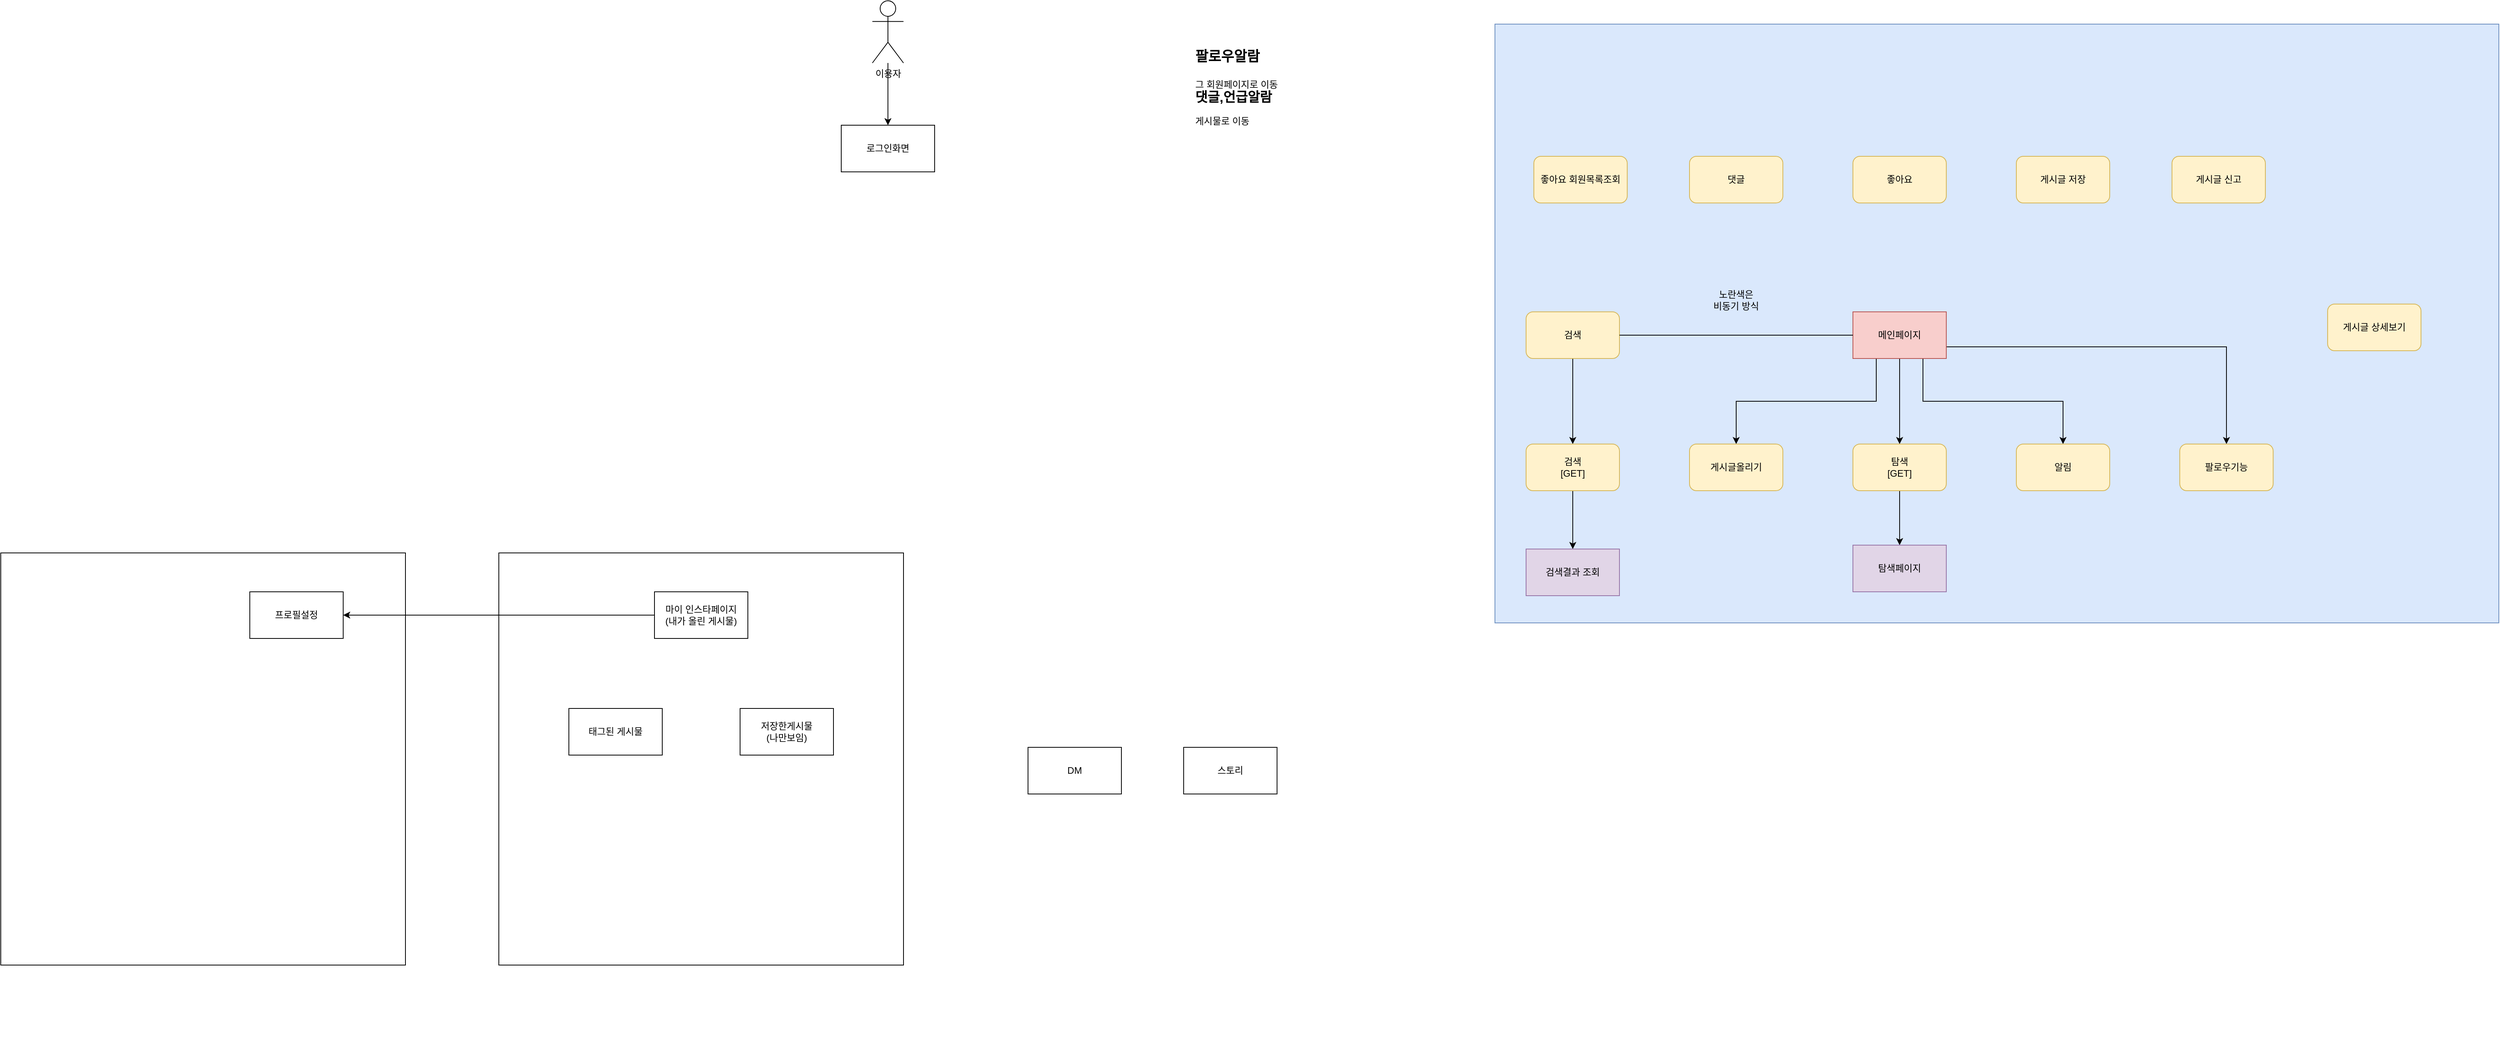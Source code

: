 <mxfile version="20.0.1" type="github">
  <diagram id="C5RBs43oDa-KdzZeNtuy" name="Page-1">
    <mxGraphModel dx="2622" dy="839" grid="1" gridSize="10" guides="1" tooltips="1" connect="1" arrows="1" fold="1" page="0" pageScale="1" pageWidth="827" pageHeight="1169" background="none" math="0" shadow="0">
      <root>
        <mxCell id="WIyWlLk6GJQsqaUBKTNV-0" />
        <mxCell id="WIyWlLk6GJQsqaUBKTNV-1" parent="WIyWlLk6GJQsqaUBKTNV-0" />
        <mxCell id="FNAXSsXNym43bbF-GF6k-14" value="" style="rounded=0;whiteSpace=wrap;html=1;fillColor=#dae8fc;strokeColor=#6c8ebf;" parent="WIyWlLk6GJQsqaUBKTNV-1" vertex="1">
          <mxGeometry x="720" y="70" width="1290" height="770" as="geometry" />
        </mxCell>
        <mxCell id="J_sU891s8MT5SBKR55Ze-5" value="" style="rounded=0;whiteSpace=wrap;html=1;" parent="WIyWlLk6GJQsqaUBKTNV-1" vertex="1">
          <mxGeometry x="-1200" y="750" width="520" height="530" as="geometry" />
        </mxCell>
        <mxCell id="J_sU891s8MT5SBKR55Ze-0" value="" style="rounded=0;whiteSpace=wrap;html=1;" parent="WIyWlLk6GJQsqaUBKTNV-1" vertex="1">
          <mxGeometry x="-560" y="750" width="520" height="530" as="geometry" />
        </mxCell>
        <mxCell id="Uz_6PqyY0tcn0quGZGD0-0" value="DM" style="rounded=0;whiteSpace=wrap;html=1;" parent="WIyWlLk6GJQsqaUBKTNV-1" vertex="1">
          <mxGeometry x="120" y="1000" width="120" height="60" as="geometry" />
        </mxCell>
        <mxCell id="J_sU891s8MT5SBKR55Ze-6" value="" style="edgeStyle=orthogonalEdgeStyle;rounded=0;orthogonalLoop=1;jettySize=auto;html=1;" parent="WIyWlLk6GJQsqaUBKTNV-1" source="Uz_6PqyY0tcn0quGZGD0-1" target="Uz_6PqyY0tcn0quGZGD0-2" edge="1">
          <mxGeometry relative="1" as="geometry" />
        </mxCell>
        <mxCell id="Uz_6PqyY0tcn0quGZGD0-1" value="이용자" style="shape=umlActor;verticalLabelPosition=bottom;verticalAlign=top;html=1;outlineConnect=0;" parent="WIyWlLk6GJQsqaUBKTNV-1" vertex="1">
          <mxGeometry x="-80" y="40" width="40" height="80" as="geometry" />
        </mxCell>
        <mxCell id="Uz_6PqyY0tcn0quGZGD0-2" value="로그인화면" style="rounded=0;whiteSpace=wrap;html=1;" parent="WIyWlLk6GJQsqaUBKTNV-1" vertex="1">
          <mxGeometry x="-120" y="200" width="120" height="60" as="geometry" />
        </mxCell>
        <mxCell id="J_sU891s8MT5SBKR55Ze-4" style="edgeStyle=orthogonalEdgeStyle;rounded=0;orthogonalLoop=1;jettySize=auto;html=1;exitX=0;exitY=0.5;exitDx=0;exitDy=0;entryX=1;entryY=0.5;entryDx=0;entryDy=0;" parent="WIyWlLk6GJQsqaUBKTNV-1" source="Q_j-_wuTV0GQLxaStVmY-2" target="J_sU891s8MT5SBKR55Ze-2" edge="1">
          <mxGeometry relative="1" as="geometry" />
        </mxCell>
        <mxCell id="Q_j-_wuTV0GQLxaStVmY-2" value="마이 인스타페이지&lt;br&gt;(내가 올린 게시물)" style="rounded=0;whiteSpace=wrap;html=1;" parent="WIyWlLk6GJQsqaUBKTNV-1" vertex="1">
          <mxGeometry x="-360" y="800" width="120" height="60" as="geometry" />
        </mxCell>
        <mxCell id="FNAXSsXNym43bbF-GF6k-3" style="edgeStyle=orthogonalEdgeStyle;rounded=0;orthogonalLoop=1;jettySize=auto;html=1;exitX=0.5;exitY=1;exitDx=0;exitDy=0;entryX=0.5;entryY=0;entryDx=0;entryDy=0;startArrow=none;" parent="WIyWlLk6GJQsqaUBKTNV-1" source="w0gMYoG-W__EQ2wW945n-2" target="Q_j-_wuTV0GQLxaStVmY-13" edge="1">
          <mxGeometry relative="1" as="geometry" />
        </mxCell>
        <mxCell id="FNAXSsXNym43bbF-GF6k-4" style="edgeStyle=orthogonalEdgeStyle;rounded=0;orthogonalLoop=1;jettySize=auto;html=1;exitX=0.25;exitY=1;exitDx=0;exitDy=0;entryX=0.5;entryY=0;entryDx=0;entryDy=0;" parent="WIyWlLk6GJQsqaUBKTNV-1" source="Q_j-_wuTV0GQLxaStVmY-3" target="Q_j-_wuTV0GQLxaStVmY-12" edge="1">
          <mxGeometry relative="1" as="geometry" />
        </mxCell>
        <mxCell id="FNAXSsXNym43bbF-GF6k-5" style="edgeStyle=orthogonalEdgeStyle;rounded=0;orthogonalLoop=1;jettySize=auto;html=1;exitX=0.5;exitY=1;exitDx=0;exitDy=0;entryX=0.5;entryY=0;entryDx=0;entryDy=0;" parent="WIyWlLk6GJQsqaUBKTNV-1" source="Q_j-_wuTV0GQLxaStVmY-3" target="Rnww4ulCroVe9aTcgUfq-0" edge="1">
          <mxGeometry relative="1" as="geometry" />
        </mxCell>
        <mxCell id="FNAXSsXNym43bbF-GF6k-6" style="edgeStyle=orthogonalEdgeStyle;rounded=0;orthogonalLoop=1;jettySize=auto;html=1;exitX=0.75;exitY=1;exitDx=0;exitDy=0;" parent="WIyWlLk6GJQsqaUBKTNV-1" source="Q_j-_wuTV0GQLxaStVmY-3" target="Q_j-_wuTV0GQLxaStVmY-10" edge="1">
          <mxGeometry relative="1" as="geometry" />
        </mxCell>
        <mxCell id="FNAXSsXNym43bbF-GF6k-7" style="edgeStyle=orthogonalEdgeStyle;rounded=0;orthogonalLoop=1;jettySize=auto;html=1;exitX=1;exitY=0.75;exitDx=0;exitDy=0;" parent="WIyWlLk6GJQsqaUBKTNV-1" source="Q_j-_wuTV0GQLxaStVmY-3" target="Q_j-_wuTV0GQLxaStVmY-9" edge="1">
          <mxGeometry relative="1" as="geometry" />
        </mxCell>
        <mxCell id="Q_j-_wuTV0GQLxaStVmY-3" value="메인페이지" style="rounded=0;whiteSpace=wrap;html=1;fillColor=#f8cecc;strokeColor=#b85450;" parent="WIyWlLk6GJQsqaUBKTNV-1" vertex="1">
          <mxGeometry x="1180" y="440" width="120" height="60" as="geometry" />
        </mxCell>
        <mxCell id="Q_j-_wuTV0GQLxaStVmY-8" value="스토리" style="rounded=0;whiteSpace=wrap;html=1;" parent="WIyWlLk6GJQsqaUBKTNV-1" vertex="1">
          <mxGeometry x="320" y="1000" width="120" height="60" as="geometry" />
        </mxCell>
        <mxCell id="Q_j-_wuTV0GQLxaStVmY-9" value="팔로우기능" style="rounded=1;whiteSpace=wrap;html=1;fillColor=#fff2cc;strokeColor=#d6b656;" parent="WIyWlLk6GJQsqaUBKTNV-1" vertex="1">
          <mxGeometry x="1600" y="610" width="120" height="60" as="geometry" />
        </mxCell>
        <mxCell id="Q_j-_wuTV0GQLxaStVmY-10" value="알림" style="rounded=1;whiteSpace=wrap;html=1;fillColor=#fff2cc;strokeColor=#d6b656;" parent="WIyWlLk6GJQsqaUBKTNV-1" vertex="1">
          <mxGeometry x="1390" y="610" width="120" height="60" as="geometry" />
        </mxCell>
        <mxCell id="Q_j-_wuTV0GQLxaStVmY-12" value="게시글올리기" style="rounded=1;whiteSpace=wrap;html=1;fillColor=#fff2cc;strokeColor=#d6b656;" parent="WIyWlLk6GJQsqaUBKTNV-1" vertex="1">
          <mxGeometry x="970" y="610" width="120" height="60" as="geometry" />
        </mxCell>
        <mxCell id="FNAXSsXNym43bbF-GF6k-20" style="edgeStyle=orthogonalEdgeStyle;rounded=0;orthogonalLoop=1;jettySize=auto;html=1;exitX=0.5;exitY=1;exitDx=0;exitDy=0;entryX=0.5;entryY=0;entryDx=0;entryDy=0;" parent="WIyWlLk6GJQsqaUBKTNV-1" source="Q_j-_wuTV0GQLxaStVmY-13" target="FNAXSsXNym43bbF-GF6k-19" edge="1">
          <mxGeometry relative="1" as="geometry" />
        </mxCell>
        <mxCell id="Q_j-_wuTV0GQLxaStVmY-13" value="검색&lt;br&gt;[GET]" style="rounded=1;whiteSpace=wrap;html=1;fillColor=#fff2cc;strokeColor=#d6b656;" parent="WIyWlLk6GJQsqaUBKTNV-1" vertex="1">
          <mxGeometry x="760" y="610" width="120" height="60" as="geometry" />
        </mxCell>
        <mxCell id="Q_j-_wuTV0GQLxaStVmY-19" value="저장한게시물&lt;br&gt;(나만보임)" style="rounded=0;whiteSpace=wrap;html=1;" parent="WIyWlLk6GJQsqaUBKTNV-1" vertex="1">
          <mxGeometry x="-250" y="950" width="120" height="60" as="geometry" />
        </mxCell>
        <mxCell id="Q_j-_wuTV0GQLxaStVmY-20" value="태그된 게시물" style="rounded=0;whiteSpace=wrap;html=1;" parent="WIyWlLk6GJQsqaUBKTNV-1" vertex="1">
          <mxGeometry x="-470" y="950" width="120" height="60" as="geometry" />
        </mxCell>
        <mxCell id="Q_j-_wuTV0GQLxaStVmY-26" style="edgeStyle=orthogonalEdgeStyle;rounded=0;orthogonalLoop=1;jettySize=auto;html=1;exitX=0.5;exitY=1;exitDx=0;exitDy=0;" parent="WIyWlLk6GJQsqaUBKTNV-1" edge="1">
          <mxGeometry relative="1" as="geometry">
            <mxPoint x="720.0" y="190" as="sourcePoint" />
            <mxPoint x="720.0" y="190" as="targetPoint" />
          </mxGeometry>
        </mxCell>
        <mxCell id="Q_j-_wuTV0GQLxaStVmY-27" value="&lt;h1&gt;&lt;font style=&quot;font-size: 18px;&quot;&gt;팔로우알람&lt;/font&gt;&lt;/h1&gt;&lt;div&gt;그 회원페이지로 이동&lt;/div&gt;&lt;div style=&quot;font-size: 17px;&quot;&gt;&lt;b&gt;댓글,언급알람&lt;/b&gt;&lt;/div&gt;&lt;div style=&quot;font-size: 10px;&quot;&gt;&lt;br&gt;&lt;/div&gt;&lt;div style=&quot;&quot;&gt;&lt;font style=&quot;font-size: 12px;&quot;&gt;게시물로 이동&lt;/font&gt;&lt;/div&gt;" style="text;html=1;strokeColor=none;fillColor=none;spacing=5;spacingTop=-20;whiteSpace=wrap;overflow=hidden;rounded=0;" parent="WIyWlLk6GJQsqaUBKTNV-1" vertex="1">
          <mxGeometry x="330" y="90" width="190" height="120" as="geometry" />
        </mxCell>
        <mxCell id="J_sU891s8MT5SBKR55Ze-2" value="프로필설정" style="rounded=0;whiteSpace=wrap;html=1;" parent="WIyWlLk6GJQsqaUBKTNV-1" vertex="1">
          <mxGeometry x="-880" y="800" width="120" height="60" as="geometry" />
        </mxCell>
        <mxCell id="FNAXSsXNym43bbF-GF6k-21" style="edgeStyle=orthogonalEdgeStyle;rounded=0;orthogonalLoop=1;jettySize=auto;html=1;exitX=0.5;exitY=1;exitDx=0;exitDy=0;entryX=0.5;entryY=0;entryDx=0;entryDy=0;" parent="WIyWlLk6GJQsqaUBKTNV-1" source="Rnww4ulCroVe9aTcgUfq-0" target="FNAXSsXNym43bbF-GF6k-17" edge="1">
          <mxGeometry relative="1" as="geometry" />
        </mxCell>
        <mxCell id="Rnww4ulCroVe9aTcgUfq-0" value="탐색&lt;br&gt;[GET]" style="rounded=1;whiteSpace=wrap;html=1;fillColor=#fff2cc;strokeColor=#d6b656;" parent="WIyWlLk6GJQsqaUBKTNV-1" vertex="1">
          <mxGeometry x="1180" y="610" width="120" height="60" as="geometry" />
        </mxCell>
        <mxCell id="FNAXSsXNym43bbF-GF6k-13" style="edgeStyle=orthogonalEdgeStyle;rounded=0;orthogonalLoop=1;jettySize=auto;html=1;exitX=0.5;exitY=1;exitDx=0;exitDy=0;" parent="WIyWlLk6GJQsqaUBKTNV-1" edge="1">
          <mxGeometry relative="1" as="geometry">
            <mxPoint x="1170" y="1390" as="sourcePoint" />
            <mxPoint x="1170" y="1390" as="targetPoint" />
          </mxGeometry>
        </mxCell>
        <mxCell id="FNAXSsXNym43bbF-GF6k-16" value="노란색은 &lt;br&gt;비동기 방식" style="text;html=1;strokeColor=none;fillColor=none;align=center;verticalAlign=middle;whiteSpace=wrap;rounded=0;" parent="WIyWlLk6GJQsqaUBKTNV-1" vertex="1">
          <mxGeometry x="990" y="410" width="80" height="30" as="geometry" />
        </mxCell>
        <mxCell id="FNAXSsXNym43bbF-GF6k-17" value="탐색페이지" style="rounded=0;whiteSpace=wrap;html=1;fillColor=#e1d5e7;strokeColor=#9673a6;" parent="WIyWlLk6GJQsqaUBKTNV-1" vertex="1">
          <mxGeometry x="1180" y="740" width="120" height="60" as="geometry" />
        </mxCell>
        <mxCell id="FNAXSsXNym43bbF-GF6k-19" value="검색결과 조회" style="rounded=0;whiteSpace=wrap;html=1;fillColor=#e1d5e7;strokeColor=#9673a6;" parent="WIyWlLk6GJQsqaUBKTNV-1" vertex="1">
          <mxGeometry x="760" y="745" width="120" height="60" as="geometry" />
        </mxCell>
        <mxCell id="w0gMYoG-W__EQ2wW945n-0" value="게시글 신고" style="rounded=1;whiteSpace=wrap;html=1;fillColor=#fff2cc;strokeColor=#d6b656;" vertex="1" parent="WIyWlLk6GJQsqaUBKTNV-1">
          <mxGeometry x="1590" y="240" width="120" height="60" as="geometry" />
        </mxCell>
        <mxCell id="w0gMYoG-W__EQ2wW945n-1" value="게시글 저장" style="rounded=1;whiteSpace=wrap;html=1;fillColor=#fff2cc;strokeColor=#d6b656;" vertex="1" parent="WIyWlLk6GJQsqaUBKTNV-1">
          <mxGeometry x="1390" y="240" width="120" height="60" as="geometry" />
        </mxCell>
        <mxCell id="w0gMYoG-W__EQ2wW945n-2" value="검색" style="rounded=1;whiteSpace=wrap;html=1;fillColor=#fff2cc;strokeColor=#d6b656;" vertex="1" parent="WIyWlLk6GJQsqaUBKTNV-1">
          <mxGeometry x="760" y="440" width="120" height="60" as="geometry" />
        </mxCell>
        <mxCell id="w0gMYoG-W__EQ2wW945n-3" value="" style="edgeStyle=orthogonalEdgeStyle;rounded=0;orthogonalLoop=1;jettySize=auto;html=1;exitX=0;exitY=0.5;exitDx=0;exitDy=0;entryX=1;entryY=0.5;entryDx=0;entryDy=0;endArrow=none;" edge="1" parent="WIyWlLk6GJQsqaUBKTNV-1" source="Q_j-_wuTV0GQLxaStVmY-3" target="w0gMYoG-W__EQ2wW945n-2">
          <mxGeometry relative="1" as="geometry">
            <mxPoint x="1180" y="485" as="sourcePoint" />
            <mxPoint x="820" y="610" as="targetPoint" />
          </mxGeometry>
        </mxCell>
        <mxCell id="w0gMYoG-W__EQ2wW945n-5" value="좋아요 회원목록조회" style="rounded=1;whiteSpace=wrap;html=1;fillColor=#fff2cc;strokeColor=#d6b656;" vertex="1" parent="WIyWlLk6GJQsqaUBKTNV-1">
          <mxGeometry x="770" y="240" width="120" height="60" as="geometry" />
        </mxCell>
        <mxCell id="w0gMYoG-W__EQ2wW945n-6" value="댓글" style="rounded=1;whiteSpace=wrap;html=1;fillColor=#fff2cc;strokeColor=#d6b656;" vertex="1" parent="WIyWlLk6GJQsqaUBKTNV-1">
          <mxGeometry x="970" y="240" width="120" height="60" as="geometry" />
        </mxCell>
        <mxCell id="w0gMYoG-W__EQ2wW945n-7" value="좋아요" style="rounded=1;whiteSpace=wrap;html=1;fillColor=#fff2cc;strokeColor=#d6b656;" vertex="1" parent="WIyWlLk6GJQsqaUBKTNV-1">
          <mxGeometry x="1180" y="240" width="120" height="60" as="geometry" />
        </mxCell>
        <mxCell id="w0gMYoG-W__EQ2wW945n-8" value="게시글 상세보기" style="rounded=1;whiteSpace=wrap;html=1;fillColor=#fff2cc;strokeColor=#d6b656;" vertex="1" parent="WIyWlLk6GJQsqaUBKTNV-1">
          <mxGeometry x="1790" y="430" width="120" height="60" as="geometry" />
        </mxCell>
      </root>
    </mxGraphModel>
  </diagram>
</mxfile>
